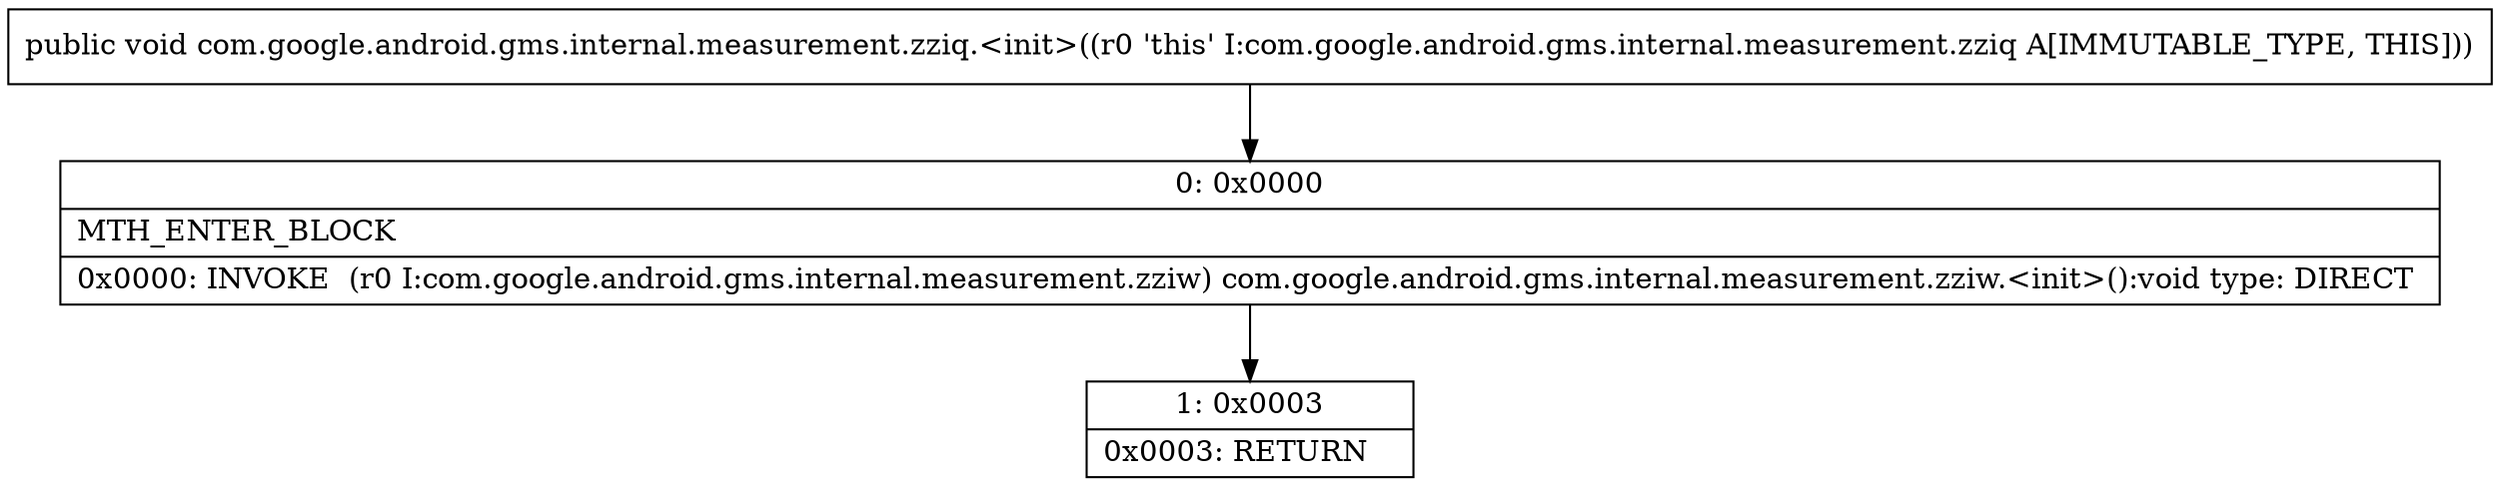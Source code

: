 digraph "CFG forcom.google.android.gms.internal.measurement.zziq.\<init\>()V" {
Node_0 [shape=record,label="{0\:\ 0x0000|MTH_ENTER_BLOCK\l|0x0000: INVOKE  (r0 I:com.google.android.gms.internal.measurement.zziw) com.google.android.gms.internal.measurement.zziw.\<init\>():void type: DIRECT \l}"];
Node_1 [shape=record,label="{1\:\ 0x0003|0x0003: RETURN   \l}"];
MethodNode[shape=record,label="{public void com.google.android.gms.internal.measurement.zziq.\<init\>((r0 'this' I:com.google.android.gms.internal.measurement.zziq A[IMMUTABLE_TYPE, THIS])) }"];
MethodNode -> Node_0;
Node_0 -> Node_1;
}

